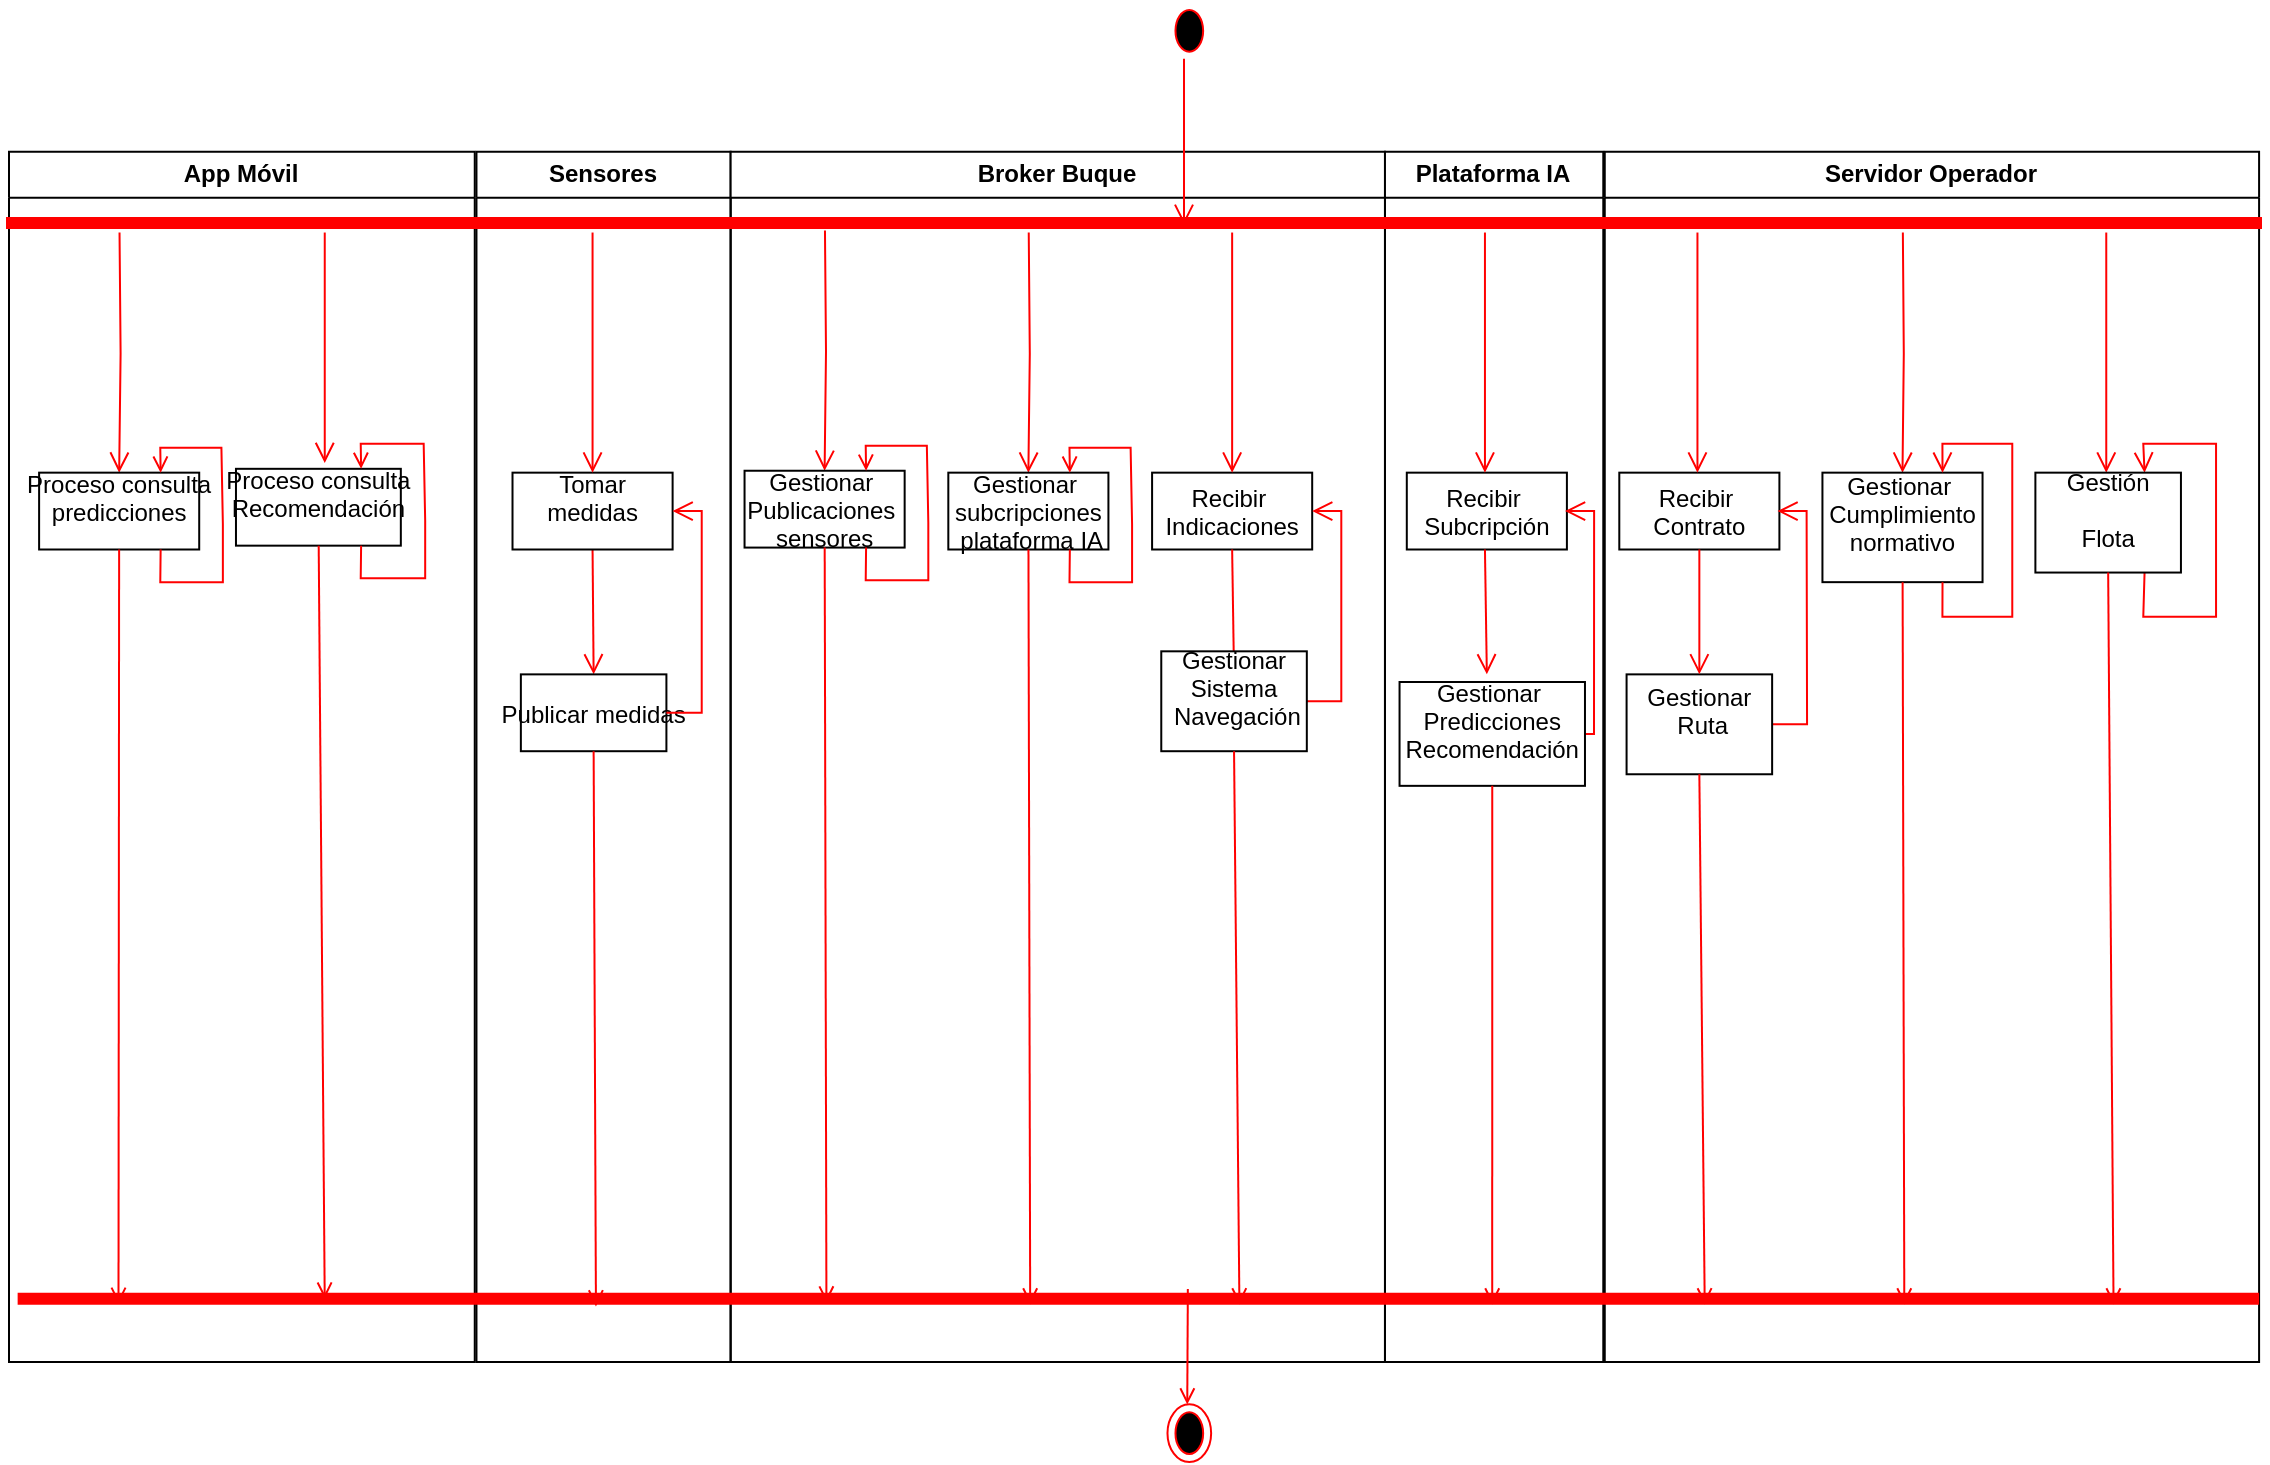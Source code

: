 <mxfile version="24.0.7" type="github">
  <diagram name="Page-1" id="e7e014a7-5840-1c2e-5031-d8a46d1fe8dd">
    <mxGraphModel dx="1044" dy="563" grid="1" gridSize="10" guides="1" tooltips="1" connect="1" arrows="1" fold="1" page="1" pageScale="1" pageWidth="1169" pageHeight="826" background="none" math="0" shadow="0">
      <root>
        <mxCell id="0" />
        <mxCell id="1" parent="0" />
        <mxCell id="17" value="" style="endArrow=open;strokeColor=#FF0000;endFill=1;rounded=0" parent="1" target="16" edge="1">
          <mxGeometry relative="1" as="geometry">
            <mxPoint x="361.757" y="217.5" as="sourcePoint" />
          </mxGeometry>
        </mxCell>
        <mxCell id="19" value="" style="endArrow=open;strokeColor=#FF0000;endFill=1;rounded=0" parent="1" target="18" edge="1">
          <mxGeometry relative="1" as="geometry">
            <mxPoint x="245" y="310" as="sourcePoint" />
          </mxGeometry>
        </mxCell>
        <mxCell id="oyGk57IEvTgloW_zHovH-163" value="" style="group" vertex="1" connectable="0" parent="1">
          <mxGeometry x="30" y="80" width="1128" height="730" as="geometry" />
        </mxCell>
        <mxCell id="oyGk57IEvTgloW_zHovH-148" value="" style="group" vertex="1" connectable="0" parent="oyGk57IEvTgloW_zHovH-163">
          <mxGeometry x="1.499" y="74.921" width="1125.045" height="605.132" as="geometry" />
        </mxCell>
        <mxCell id="oyGk57IEvTgloW_zHovH-63" value="Sensores" style="swimlane;whiteSpace=wrap;container=0;" vertex="1" parent="oyGk57IEvTgloW_zHovH-148">
          <mxGeometry x="233.736" width="127.078" height="605.132" as="geometry" />
        </mxCell>
        <mxCell id="oyGk57IEvTgloW_zHovH-70" value="" style="html=1;verticalAlign=bottom;endArrow=open;endSize=8;strokeColor=#ff0000;rounded=0;exitX=0.5;exitY=1;exitDx=0;exitDy=0;" edge="1" parent="oyGk57IEvTgloW_zHovH-63" source="oyGk57IEvTgloW_zHovH-67">
          <mxGeometry relative="1" as="geometry">
            <mxPoint x="58.583" y="261.263" as="targetPoint" />
            <mxPoint x="58.219" y="213.237" as="sourcePoint" />
          </mxGeometry>
        </mxCell>
        <mxCell id="oyGk57IEvTgloW_zHovH-71" value="Publicar medidas" style="verticalAlign=middle;" vertex="1" parent="oyGk57IEvTgloW_zHovH-63">
          <mxGeometry x="22.196" y="261.263" width="72.774" height="38.421" as="geometry" />
        </mxCell>
        <mxCell id="oyGk57IEvTgloW_zHovH-159" value="" style="group;movable=1;resizable=1;rotatable=1;deletable=1;editable=1;locked=0;connectable=1;" vertex="1" connectable="0" parent="oyGk57IEvTgloW_zHovH-148">
          <mxGeometry width="1125.045" height="605.132" as="geometry" />
        </mxCell>
        <mxCell id="4" value="Broker Buque" style="swimlane;whiteSpace=wrap;container=0;" parent="oyGk57IEvTgloW_zHovH-159" vertex="1">
          <mxGeometry x="360.814" width="327.171" height="605.132" as="geometry" />
        </mxCell>
        <mxCell id="oyGk57IEvTgloW_zHovH-83" value="" style="edgeStyle=orthogonalEdgeStyle;html=1;verticalAlign=bottom;endArrow=open;endSize=8;strokeColor=#ff0000;rounded=0;entryX=0.5;entryY=0;entryDx=0;entryDy=0;" edge="1" target="oyGk57IEvTgloW_zHovH-85" parent="4">
          <mxGeometry relative="1" as="geometry">
            <mxPoint x="304.793" y="106.618" as="targetPoint" />
            <mxPoint x="47.172" y="39.382" as="sourcePoint" />
          </mxGeometry>
        </mxCell>
        <mxCell id="oyGk57IEvTgloW_zHovH-84" value="" style="group" vertex="1" connectable="0" parent="4">
          <mxGeometry x="6.964" y="146.961" width="91.877" height="67.237" as="geometry" />
        </mxCell>
        <mxCell id="oyGk57IEvTgloW_zHovH-85" value="Gestionar &#xa;Publicaciones &#xa;sensores" style="verticalAlign=middle;" vertex="1" parent="oyGk57IEvTgloW_zHovH-84">
          <mxGeometry y="12.487" width="80.052" height="38.421" as="geometry" />
        </mxCell>
        <mxCell id="oyGk57IEvTgloW_zHovH-86" value="" style="endArrow=open;strokeColor=#FF0000;endFill=1;rounded=0;exitX=0.75;exitY=1;exitDx=0;exitDy=0;entryX=0.75;entryY=0;entryDx=0;entryDy=0;" edge="1" parent="oyGk57IEvTgloW_zHovH-84">
          <mxGeometry relative="1" as="geometry">
            <mxPoint x="60.766" y="50.908" as="sourcePoint" />
            <mxPoint x="60.766" y="12.487" as="targetPoint" />
            <Array as="points">
              <mxPoint x="60.585" y="67.237" />
              <mxPoint x="91.877" y="67.237" />
              <mxPoint x="91.877" y="38.421" />
              <mxPoint x="91.15" />
              <mxPoint x="76.595" />
              <mxPoint x="60.585" />
            </Array>
          </mxGeometry>
        </mxCell>
        <mxCell id="oyGk57IEvTgloW_zHovH-87" value="" style="endArrow=open;strokeColor=#FF0000;endFill=1;rounded=0;entryX=0.096;entryY=0.8;entryDx=0;entryDy=0;entryPerimeter=0;" edge="1" source="oyGk57IEvTgloW_zHovH-85" parent="4">
          <mxGeometry relative="1" as="geometry">
            <mxPoint x="47.9" y="575.355" as="targetPoint" />
          </mxGeometry>
        </mxCell>
        <mxCell id="oyGk57IEvTgloW_zHovH-88" value="" style="edgeStyle=orthogonalEdgeStyle;html=1;verticalAlign=bottom;endArrow=open;endSize=8;strokeColor=#ff0000;rounded=0;entryX=0.5;entryY=0;entryDx=0;entryDy=0;" edge="1" target="oyGk57IEvTgloW_zHovH-90" parent="4">
          <mxGeometry relative="1" as="geometry">
            <mxPoint x="406.677" y="107.579" as="targetPoint" />
            <mxPoint x="149.056" y="40.342" as="sourcePoint" />
          </mxGeometry>
        </mxCell>
        <mxCell id="oyGk57IEvTgloW_zHovH-89" value="" style="group" vertex="1" connectable="0" parent="4">
          <mxGeometry x="108.848" y="147.921" width="91.877" height="67.237" as="geometry" />
        </mxCell>
        <mxCell id="oyGk57IEvTgloW_zHovH-90" value="Gestionar &#xa;subcripciones&#xa; plataforma IA" style="verticalAlign=middle;" vertex="1" parent="oyGk57IEvTgloW_zHovH-89">
          <mxGeometry y="12.487" width="80.052" height="38.421" as="geometry" />
        </mxCell>
        <mxCell id="oyGk57IEvTgloW_zHovH-91" value="" style="endArrow=open;strokeColor=#FF0000;endFill=1;rounded=0;exitX=0.75;exitY=1;exitDx=0;exitDy=0;entryX=0.75;entryY=0;entryDx=0;entryDy=0;" edge="1" parent="oyGk57IEvTgloW_zHovH-89">
          <mxGeometry relative="1" as="geometry">
            <mxPoint x="60.766" y="50.908" as="sourcePoint" />
            <mxPoint x="60.766" y="12.487" as="targetPoint" />
            <Array as="points">
              <mxPoint x="60.585" y="67.237" />
              <mxPoint x="91.877" y="67.237" />
              <mxPoint x="91.877" y="38.421" />
              <mxPoint x="91.15" />
              <mxPoint x="76.595" />
              <mxPoint x="60.585" />
            </Array>
          </mxGeometry>
        </mxCell>
        <mxCell id="oyGk57IEvTgloW_zHovH-92" value="" style="endArrow=open;strokeColor=#FF0000;endFill=1;rounded=0;entryX=0.096;entryY=0.8;entryDx=0;entryDy=0;entryPerimeter=0;" edge="1" source="oyGk57IEvTgloW_zHovH-90" parent="4">
          <mxGeometry relative="1" as="geometry">
            <mxPoint x="149.784" y="576.316" as="targetPoint" />
          </mxGeometry>
        </mxCell>
        <mxCell id="oyGk57IEvTgloW_zHovH-95" value="Recibir &#xa;Indicaciones" style="verticalAlign=middle;" vertex="1" parent="4">
          <mxGeometry x="210.732" y="160.408" width="80.052" height="38.421" as="geometry" />
        </mxCell>
        <mxCell id="oyGk57IEvTgloW_zHovH-96" value="" style="html=1;verticalAlign=bottom;endArrow=open;endSize=8;strokeColor=#ff0000;rounded=0;entryX=0.5;entryY=0;entryDx=0;entryDy=0;" edge="1" target="oyGk57IEvTgloW_zHovH-95" parent="4">
          <mxGeometry relative="1" as="geometry">
            <mxPoint x="247.119" y="160.408" as="targetPoint" />
            <mxPoint x="250.758" y="40.342" as="sourcePoint" />
          </mxGeometry>
        </mxCell>
        <mxCell id="oyGk57IEvTgloW_zHovH-97" value="" style="html=1;verticalAlign=bottom;endArrow=open;endSize=8;strokeColor=#ff0000;rounded=0;exitX=1;exitY=0.5;exitDx=0;exitDy=0;entryX=1;entryY=0.5;entryDx=0;entryDy=0;" edge="1" source="oyGk57IEvTgloW_zHovH-99" target="oyGk57IEvTgloW_zHovH-95" parent="4">
          <mxGeometry relative="1" as="geometry">
            <mxPoint x="305.339" y="165.211" as="targetPoint" />
            <mxPoint x="258.035" y="49.947" as="sourcePoint" />
            <Array as="points">
              <mxPoint x="305.339" y="274.711" />
              <mxPoint x="305.339" y="179.618" />
            </Array>
          </mxGeometry>
        </mxCell>
        <mxCell id="oyGk57IEvTgloW_zHovH-98" value="" style="html=1;verticalAlign=bottom;endArrow=open;endSize=8;strokeColor=#ff0000;rounded=0;exitX=0.5;exitY=1;exitDx=0;exitDy=0;" edge="1" source="oyGk57IEvTgloW_zHovH-95" parent="4">
          <mxGeometry relative="1" as="geometry">
            <mxPoint x="251.711" y="261.263" as="targetPoint" />
            <mxPoint x="251.348" y="213.237" as="sourcePoint" />
          </mxGeometry>
        </mxCell>
        <mxCell id="oyGk57IEvTgloW_zHovH-99" value="Gestionar&#xa;Sistema&#xa; Navegación&#xa;" style="verticalAlign=middle;" vertex="1" parent="4">
          <mxGeometry x="215.324" y="249.737" width="72.774" height="49.947" as="geometry" />
        </mxCell>
        <mxCell id="oyGk57IEvTgloW_zHovH-100" value="" style="endArrow=open;strokeColor=#FF0000;endFill=1;rounded=0;entryX=0.488;entryY=0.8;entryDx=0;entryDy=0;entryPerimeter=0;exitX=0.5;exitY=1;exitDx=0;exitDy=0;" edge="1" source="oyGk57IEvTgloW_zHovH-99" parent="4">
          <mxGeometry relative="1" as="geometry">
            <mxPoint x="21.519" y="208.434" as="sourcePoint" />
            <mxPoint x="254.397" y="576.316" as="targetPoint" />
          </mxGeometry>
        </mxCell>
        <mxCell id="2" value="App Móvil" style="swimlane;whiteSpace=wrap;container=0;" parent="oyGk57IEvTgloW_zHovH-159" vertex="1">
          <mxGeometry width="232.877" height="605.132" as="geometry" />
        </mxCell>
        <mxCell id="oyGk57IEvTgloW_zHovH-101" value="Plataforma IA" style="swimlane;whiteSpace=wrap;container=0;startSize=23;" vertex="1" parent="oyGk57IEvTgloW_zHovH-159">
          <mxGeometry x="687.985" width="109.161" height="605.132" as="geometry" />
        </mxCell>
        <mxCell id="oyGk57IEvTgloW_zHovH-112" value="Recibir &#xa;Subcripción" style="verticalAlign=middle;" vertex="1" parent="oyGk57IEvTgloW_zHovH-101">
          <mxGeometry x="10.916" y="160.408" width="80.052" height="38.421" as="geometry" />
        </mxCell>
        <mxCell id="oyGk57IEvTgloW_zHovH-113" value="" style="html=1;verticalAlign=bottom;endArrow=open;endSize=8;strokeColor=#ff0000;rounded=0;entryX=0.5;entryY=0;entryDx=0;entryDy=0;" edge="1" parent="oyGk57IEvTgloW_zHovH-101">
          <mxGeometry relative="1" as="geometry">
            <mxPoint x="49.989" y="160.408" as="targetPoint" />
            <mxPoint x="49.989" y="40.342" as="sourcePoint" />
          </mxGeometry>
        </mxCell>
        <mxCell id="oyGk57IEvTgloW_zHovH-114" value="" style="html=1;verticalAlign=bottom;endArrow=open;endSize=8;strokeColor=#ff0000;rounded=0;exitX=1;exitY=0.5;exitDx=0;exitDy=0;entryX=1;entryY=0.5;entryDx=0;entryDy=0;" edge="1" parent="oyGk57IEvTgloW_zHovH-101" source="oyGk57IEvTgloW_zHovH-116">
          <mxGeometry relative="1" as="geometry">
            <mxPoint x="90.014" y="179.618" as="targetPoint" />
            <mxPoint x="57.266" y="49.947" as="sourcePoint" />
            <Array as="points">
              <mxPoint x="104.515" y="291.079" />
              <mxPoint x="104.569" y="179.618" />
            </Array>
          </mxGeometry>
        </mxCell>
        <mxCell id="oyGk57IEvTgloW_zHovH-115" value="" style="html=1;verticalAlign=bottom;endArrow=open;endSize=8;strokeColor=#ff0000;rounded=0;exitX=0.5;exitY=1;exitDx=0;exitDy=0;" edge="1" parent="oyGk57IEvTgloW_zHovH-101">
          <mxGeometry relative="1" as="geometry">
            <mxPoint x="50.942" y="261.263" as="targetPoint" />
            <mxPoint x="49.989" y="198.829" as="sourcePoint" />
          </mxGeometry>
        </mxCell>
        <mxCell id="oyGk57IEvTgloW_zHovH-116" value="Gestionar &#xa;Predicciones&#xa;Recomendación&#xa;" style="verticalAlign=middle;" vertex="1" parent="oyGk57IEvTgloW_zHovH-101">
          <mxGeometry x="7.29" y="265.08" width="92.71" height="51.92" as="geometry" />
        </mxCell>
        <mxCell id="oyGk57IEvTgloW_zHovH-117" value="" style="endArrow=open;strokeColor=#FF0000;endFill=1;rounded=0;entryX=0.488;entryY=0.8;entryDx=0;entryDy=0;entryPerimeter=0;exitX=0.5;exitY=1;exitDx=0;exitDy=0;" edge="1" parent="oyGk57IEvTgloW_zHovH-101" source="oyGk57IEvTgloW_zHovH-116">
          <mxGeometry relative="1" as="geometry">
            <mxPoint x="-179.25" y="208.434" as="sourcePoint" />
            <mxPoint x="53.627" y="576.316" as="targetPoint" />
          </mxGeometry>
        </mxCell>
        <mxCell id="oyGk57IEvTgloW_zHovH-123" value="Servidor Operador" style="swimlane;whiteSpace=wrap;container=0;" vertex="1" parent="oyGk57IEvTgloW_zHovH-159">
          <mxGeometry x="797.874" width="327.171" height="605.132" as="geometry" />
        </mxCell>
        <mxCell id="oyGk57IEvTgloW_zHovH-129" value="" style="edgeStyle=orthogonalEdgeStyle;html=1;verticalAlign=bottom;endArrow=open;endSize=8;strokeColor=#ff0000;rounded=0;entryX=0.5;entryY=0;entryDx=0;entryDy=0;" edge="1" parent="oyGk57IEvTgloW_zHovH-123" target="oyGk57IEvTgloW_zHovH-131">
          <mxGeometry relative="1" as="geometry">
            <mxPoint x="406.677" y="107.579" as="targetPoint" />
            <mxPoint x="149.056" y="40.342" as="sourcePoint" />
          </mxGeometry>
        </mxCell>
        <mxCell id="oyGk57IEvTgloW_zHovH-130" value="" style="group" vertex="1" connectable="0" parent="oyGk57IEvTgloW_zHovH-123">
          <mxGeometry x="108.848" y="147.921" width="91.877" height="67.237" as="geometry" />
        </mxCell>
        <mxCell id="oyGk57IEvTgloW_zHovH-131" value="Gestionar &#xa;Cumplimiento&#xa;normativo&#xa; " style="verticalAlign=middle;" vertex="1" parent="oyGk57IEvTgloW_zHovH-130">
          <mxGeometry y="12.487" width="80.052" height="54.75" as="geometry" />
        </mxCell>
        <mxCell id="oyGk57IEvTgloW_zHovH-147" value="" style="html=1;verticalAlign=bottom;endArrow=open;endSize=8;strokeColor=#ff0000;rounded=0;exitX=0.75;exitY=1;exitDx=0;exitDy=0;entryX=0.75;entryY=0;entryDx=0;entryDy=0;" edge="1" parent="oyGk57IEvTgloW_zHovH-130" source="oyGk57IEvTgloW_zHovH-131" target="oyGk57IEvTgloW_zHovH-131">
          <mxGeometry relative="1" as="geometry">
            <mxPoint x="-127.995" y="41.303" as="targetPoint" />
            <mxPoint x="-130.681" y="147.921" as="sourcePoint" />
            <Array as="points">
              <mxPoint x="59.988" y="84.526" />
              <mxPoint x="94.919" y="84.526" />
              <mxPoint x="94.919" y="-1.921" />
              <mxPoint x="59.988" y="-1.921" />
            </Array>
          </mxGeometry>
        </mxCell>
        <mxCell id="oyGk57IEvTgloW_zHovH-133" value="" style="endArrow=open;strokeColor=#FF0000;endFill=1;rounded=0;entryX=0.096;entryY=0.8;entryDx=0;entryDy=0;entryPerimeter=0;" edge="1" parent="oyGk57IEvTgloW_zHovH-123" source="oyGk57IEvTgloW_zHovH-131">
          <mxGeometry relative="1" as="geometry">
            <mxPoint x="149.784" y="576.316" as="targetPoint" />
          </mxGeometry>
        </mxCell>
        <mxCell id="oyGk57IEvTgloW_zHovH-135" value="" style="html=1;verticalAlign=bottom;endArrow=open;endSize=8;strokeColor=#ff0000;rounded=0;entryX=0.5;entryY=0;entryDx=0;entryDy=0;" edge="1" parent="oyGk57IEvTgloW_zHovH-123">
          <mxGeometry relative="1" as="geometry">
            <mxPoint x="250.758" y="160.408" as="targetPoint" />
            <mxPoint x="250.758" y="40.342" as="sourcePoint" />
          </mxGeometry>
        </mxCell>
        <mxCell id="oyGk57IEvTgloW_zHovH-136" value="" style="html=1;verticalAlign=bottom;endArrow=open;endSize=8;strokeColor=#ff0000;rounded=0;exitX=0.75;exitY=1;exitDx=0;exitDy=0;entryX=0.75;entryY=0;entryDx=0;entryDy=0;" edge="1" parent="oyGk57IEvTgloW_zHovH-123" source="oyGk57IEvTgloW_zHovH-138" target="oyGk57IEvTgloW_zHovH-138">
          <mxGeometry relative="1" as="geometry">
            <mxPoint x="269.265" y="107.579" as="targetPoint" />
            <mxPoint x="269.992" y="155.605" as="sourcePoint" />
            <Array as="points">
              <mxPoint x="269.265" y="232.447" />
              <mxPoint x="305.652" y="232.447" />
              <mxPoint x="305.652" y="146" />
              <mxPoint x="269.265" y="146" />
            </Array>
          </mxGeometry>
        </mxCell>
        <mxCell id="oyGk57IEvTgloW_zHovH-138" value="Gestión &#xa;&#xa;Flota&#xa;" style="verticalAlign=middle;" vertex="1" parent="oyGk57IEvTgloW_zHovH-123">
          <mxGeometry x="215.324" y="160.408" width="72.774" height="49.947" as="geometry" />
        </mxCell>
        <mxCell id="oyGk57IEvTgloW_zHovH-139" value="" style="endArrow=open;strokeColor=#FF0000;endFill=1;rounded=0;entryX=0.488;entryY=0.8;entryDx=0;entryDy=0;entryPerimeter=0;exitX=0.5;exitY=1;exitDx=0;exitDy=0;" edge="1" parent="oyGk57IEvTgloW_zHovH-123" source="oyGk57IEvTgloW_zHovH-138">
          <mxGeometry relative="1" as="geometry">
            <mxPoint x="21.519" y="208.434" as="sourcePoint" />
            <mxPoint x="254.397" y="576.316" as="targetPoint" />
          </mxGeometry>
        </mxCell>
        <mxCell id="oyGk57IEvTgloW_zHovH-140" value="Recibir &#xa;Contrato" style="verticalAlign=middle;" vertex="1" parent="oyGk57IEvTgloW_zHovH-123">
          <mxGeometry x="7.277" y="160.408" width="80.052" height="38.421" as="geometry" />
        </mxCell>
        <mxCell id="oyGk57IEvTgloW_zHovH-141" value="" style="html=1;verticalAlign=bottom;endArrow=open;endSize=8;strokeColor=#ff0000;rounded=0;entryX=0.5;entryY=0;entryDx=0;entryDy=0;" edge="1" parent="oyGk57IEvTgloW_zHovH-123">
          <mxGeometry relative="1" as="geometry">
            <mxPoint x="46.35" y="160.408" as="targetPoint" />
            <mxPoint x="46.35" y="40.342" as="sourcePoint" />
          </mxGeometry>
        </mxCell>
        <mxCell id="oyGk57IEvTgloW_zHovH-142" value="" style="html=1;verticalAlign=bottom;endArrow=open;endSize=8;strokeColor=#ff0000;rounded=0;exitX=1;exitY=0.5;exitDx=0;exitDy=0;entryX=1;entryY=0.5;entryDx=0;entryDy=0;" edge="1" source="oyGk57IEvTgloW_zHovH-143" parent="oyGk57IEvTgloW_zHovH-123">
          <mxGeometry relative="1" as="geometry">
            <mxPoint x="86.376" y="179.618" as="targetPoint" />
            <mxPoint x="53.627" y="49.947" as="sourcePoint" />
            <Array as="points">
              <mxPoint x="101.156" y="286.237" />
              <mxPoint x="100.931" y="179.618" />
            </Array>
          </mxGeometry>
        </mxCell>
        <mxCell id="oyGk57IEvTgloW_zHovH-143" value="Gestionar&#xa; Ruta&#xa;" style="verticalAlign=middle;" vertex="1" parent="oyGk57IEvTgloW_zHovH-123">
          <mxGeometry x="10.916" y="261.263" width="72.774" height="49.947" as="geometry" />
        </mxCell>
        <mxCell id="oyGk57IEvTgloW_zHovH-144" value="" style="endArrow=open;strokeColor=#FF0000;endFill=1;rounded=0;entryX=0.488;entryY=0.8;entryDx=0;entryDy=0;entryPerimeter=0;exitX=0.5;exitY=1;exitDx=0;exitDy=0;" edge="1" source="oyGk57IEvTgloW_zHovH-143" parent="oyGk57IEvTgloW_zHovH-123">
          <mxGeometry relative="1" as="geometry">
            <mxPoint x="-182.889" y="208.434" as="sourcePoint" />
            <mxPoint x="49.989" y="576.316" as="targetPoint" />
          </mxGeometry>
        </mxCell>
        <mxCell id="oyGk57IEvTgloW_zHovH-145" value="" style="html=1;verticalAlign=bottom;endArrow=open;endSize=8;strokeColor=#ff0000;rounded=0;exitX=0.5;exitY=1;exitDx=0;exitDy=0;" edge="1" parent="oyGk57IEvTgloW_zHovH-123" source="oyGk57IEvTgloW_zHovH-140" target="oyGk57IEvTgloW_zHovH-143">
          <mxGeometry relative="1" as="geometry">
            <mxPoint x="-58.219" y="270.868" as="targetPoint" />
            <mxPoint x="-59.173" y="208.434" as="sourcePoint" />
          </mxGeometry>
        </mxCell>
        <mxCell id="13" value="" style="ellipse;shape=startState;fillColor=#000000;strokeColor=#ff0000;" parent="oyGk57IEvTgloW_zHovH-163" vertex="1">
          <mxGeometry x="580.738" width="21.832" height="28.816" as="geometry" />
        </mxCell>
        <mxCell id="14" value="" style="edgeStyle=elbowEdgeStyle;elbow=horizontal;verticalAlign=bottom;endArrow=open;endSize=8;strokeColor=#FF0000;endFill=1;rounded=0;entryX=0.522;entryY=0.6;entryDx=0;entryDy=0;entryPerimeter=0;" parent="oyGk57IEvTgloW_zHovH-163" source="13" target="oyGk57IEvTgloW_zHovH-160" edge="1">
          <mxGeometry x="352.591" y="142.158" as="geometry">
            <mxPoint x="315.112" y="38.421" as="targetPoint" />
          </mxGeometry>
        </mxCell>
        <mxCell id="oyGk57IEvTgloW_zHovH-42" value="" style="edgeStyle=orthogonalEdgeStyle;html=1;verticalAlign=bottom;endArrow=open;endSize=8;strokeColor=#ff0000;rounded=0;entryX=0.5;entryY=0;entryDx=0;entryDy=0;" edge="1" parent="oyGk57IEvTgloW_zHovH-163" target="7">
          <mxGeometry relative="1" as="geometry">
            <mxPoint x="314.385" y="182.5" as="targetPoint" />
            <mxPoint x="56.764" y="115.263" as="sourcePoint" />
          </mxGeometry>
        </mxCell>
        <mxCell id="oyGk57IEvTgloW_zHovH-46" value="" style="shape=line;html=1;strokeWidth=6;strokeColor=#ff0000;" vertex="1" parent="oyGk57IEvTgloW_zHovH-163">
          <mxGeometry x="5.822" y="643.553" width="1120.723" height="9.605" as="geometry" />
        </mxCell>
        <mxCell id="oyGk57IEvTgloW_zHovH-51" value="" style="group" vertex="1" connectable="0" parent="oyGk57IEvTgloW_zHovH-163">
          <mxGeometry x="16.556" y="222.842" width="91.877" height="67.237" as="geometry" />
        </mxCell>
        <mxCell id="7" value="Proceso consulta&#xa;predicciones&#xa;" style="verticalAlign=middle;" parent="oyGk57IEvTgloW_zHovH-51" vertex="1">
          <mxGeometry y="12.487" width="80.052" height="38.421" as="geometry" />
        </mxCell>
        <mxCell id="oyGk57IEvTgloW_zHovH-44" value="" style="endArrow=open;strokeColor=#FF0000;endFill=1;rounded=0;exitX=0.75;exitY=1;exitDx=0;exitDy=0;entryX=0.75;entryY=0;entryDx=0;entryDy=0;" edge="1" parent="oyGk57IEvTgloW_zHovH-51">
          <mxGeometry relative="1" as="geometry">
            <mxPoint x="60.766" y="50.908" as="sourcePoint" />
            <mxPoint x="60.766" y="12.487" as="targetPoint" />
            <Array as="points">
              <mxPoint x="60.585" y="67.237" />
              <mxPoint x="91.877" y="67.237" />
              <mxPoint x="91.877" y="38.421" />
              <mxPoint x="91.15" />
              <mxPoint x="76.595" />
              <mxPoint x="60.585" />
            </Array>
          </mxGeometry>
        </mxCell>
        <mxCell id="oyGk57IEvTgloW_zHovH-54" value="" style="group" vertex="1" connectable="0" parent="oyGk57IEvTgloW_zHovH-163">
          <mxGeometry x="114.983" y="220.921" width="94.606" height="67.237" as="geometry" />
        </mxCell>
        <mxCell id="oyGk57IEvTgloW_zHovH-55" value="Proceso consulta&#xa;Recomendación&#xa;" style="verticalAlign=middle;" vertex="1" parent="oyGk57IEvTgloW_zHovH-54">
          <mxGeometry y="12.487" width="82.429" height="38.421" as="geometry" />
        </mxCell>
        <mxCell id="oyGk57IEvTgloW_zHovH-56" value="" style="endArrow=open;strokeColor=#FF0000;endFill=1;rounded=0;exitX=0.75;exitY=1;exitDx=0;exitDy=0;entryX=0.75;entryY=0;entryDx=0;entryDy=0;" edge="1" parent="oyGk57IEvTgloW_zHovH-54">
          <mxGeometry relative="1" as="geometry">
            <mxPoint x="62.571" y="50.908" as="sourcePoint" />
            <mxPoint x="62.571" y="12.487" as="targetPoint" />
            <Array as="points">
              <mxPoint x="62.384" y="67.237" />
              <mxPoint x="94.606" y="67.237" />
              <mxPoint x="94.606" y="38.421" />
              <mxPoint x="93.857" />
              <mxPoint x="78.87" />
              <mxPoint x="62.384" />
            </Array>
          </mxGeometry>
        </mxCell>
        <mxCell id="9" value="" style="endArrow=open;strokeColor=#FF0000;endFill=1;rounded=0;entryX=0.045;entryY=0.767;entryDx=0;entryDy=0;entryPerimeter=0;" parent="oyGk57IEvTgloW_zHovH-163" source="7" target="oyGk57IEvTgloW_zHovH-46" edge="1">
          <mxGeometry relative="1" as="geometry">
            <mxPoint x="82.235" y="336.184" as="targetPoint" />
          </mxGeometry>
        </mxCell>
        <mxCell id="oyGk57IEvTgloW_zHovH-57" value="" style="endArrow=open;strokeColor=#FF0000;endFill=1;rounded=0;entryX=0.137;entryY=0.5;entryDx=0;entryDy=0;entryPerimeter=0;" edge="1" parent="oyGk57IEvTgloW_zHovH-163" source="oyGk57IEvTgloW_zHovH-55" target="oyGk57IEvTgloW_zHovH-46">
          <mxGeometry relative="1" as="geometry">
            <mxPoint x="158.648" y="633.947" as="targetPoint" />
          </mxGeometry>
        </mxCell>
        <mxCell id="oyGk57IEvTgloW_zHovH-61" value="" style="html=1;verticalAlign=bottom;endArrow=open;endSize=8;strokeColor=#ff0000;rounded=0;" edge="1" parent="oyGk57IEvTgloW_zHovH-163">
          <mxGeometry relative="1" as="geometry">
            <mxPoint x="159.375" y="230.526" as="targetPoint" />
            <mxPoint x="159.375" y="115.263" as="sourcePoint" />
          </mxGeometry>
        </mxCell>
        <mxCell id="oyGk57IEvTgloW_zHovH-66" value="" style="group" vertex="1" connectable="0" parent="oyGk57IEvTgloW_zHovH-163">
          <mxGeometry x="253.254" y="222.842" width="91.877" height="67.237" as="geometry" />
        </mxCell>
        <mxCell id="oyGk57IEvTgloW_zHovH-67" value="Tomar&#xa;medidas&#xa;" style="verticalAlign=middle;" vertex="1" parent="oyGk57IEvTgloW_zHovH-66">
          <mxGeometry y="12.487" width="80.052" height="38.421" as="geometry" />
        </mxCell>
        <mxCell id="oyGk57IEvTgloW_zHovH-65" value="" style="html=1;verticalAlign=bottom;endArrow=open;endSize=8;strokeColor=#ff0000;rounded=0;entryX=0.5;entryY=0;entryDx=0;entryDy=0;" edge="1" parent="oyGk57IEvTgloW_zHovH-163" target="oyGk57IEvTgloW_zHovH-67">
          <mxGeometry relative="1" as="geometry">
            <mxPoint x="289.641" y="235.329" as="targetPoint" />
            <mxPoint x="293.28" y="115.263" as="sourcePoint" />
          </mxGeometry>
        </mxCell>
        <mxCell id="oyGk57IEvTgloW_zHovH-78" value="" style="endArrow=open;strokeColor=#FF0000;endFill=1;rounded=0;entryX=0.258;entryY=0.9;entryDx=0;entryDy=0;entryPerimeter=0;exitX=0.5;exitY=1;exitDx=0;exitDy=0;" edge="1" parent="oyGk57IEvTgloW_zHovH-163" source="oyGk57IEvTgloW_zHovH-71" target="oyGk57IEvTgloW_zHovH-46">
          <mxGeometry relative="1" as="geometry">
            <mxPoint x="64.041" y="283.355" as="sourcePoint" />
            <mxPoint x="64.769" y="660.842" as="targetPoint" />
          </mxGeometry>
        </mxCell>
        <mxCell id="oyGk57IEvTgloW_zHovH-79" value="" style="html=1;verticalAlign=bottom;endArrow=open;endSize=8;strokeColor=#ff0000;rounded=0;exitX=1;exitY=0.5;exitDx=0;exitDy=0;entryX=1;entryY=0.5;entryDx=0;entryDy=0;" edge="1" parent="oyGk57IEvTgloW_zHovH-163" source="oyGk57IEvTgloW_zHovH-71" target="oyGk57IEvTgloW_zHovH-67">
          <mxGeometry relative="1" as="geometry">
            <mxPoint x="347.861" y="240.132" as="targetPoint" />
            <mxPoint x="300.557" y="124.868" as="sourcePoint" />
            <Array as="points">
              <mxPoint x="347.861" y="355.395" />
              <mxPoint x="347.861" y="254.539" />
            </Array>
          </mxGeometry>
        </mxCell>
        <mxCell id="oyGk57IEvTgloW_zHovH-153" value="" style="endArrow=open;strokeColor=#FF0000;endFill=1;rounded=0;" edge="1" parent="oyGk57IEvTgloW_zHovH-163">
          <mxGeometry relative="1" as="geometry">
            <mxPoint x="590.926" y="643.553" as="sourcePoint" />
            <mxPoint x="590.629" y="701.248" as="targetPoint" />
          </mxGeometry>
        </mxCell>
        <mxCell id="oyGk57IEvTgloW_zHovH-157" value="" style="ellipse;html=1;shape=endState;fillColor=#000000;strokeColor=#ff0000;" vertex="1" parent="oyGk57IEvTgloW_zHovH-163">
          <mxGeometry x="580.738" y="701.184" width="21.832" height="28.816" as="geometry" />
        </mxCell>
        <mxCell id="oyGk57IEvTgloW_zHovH-160" value="" style="shape=line;html=1;strokeWidth=6;strokeColor=#ff0000;" vertex="1" parent="oyGk57IEvTgloW_zHovH-163">
          <mxGeometry y="105.658" width="1128" height="9.605" as="geometry" />
        </mxCell>
      </root>
    </mxGraphModel>
  </diagram>
</mxfile>
